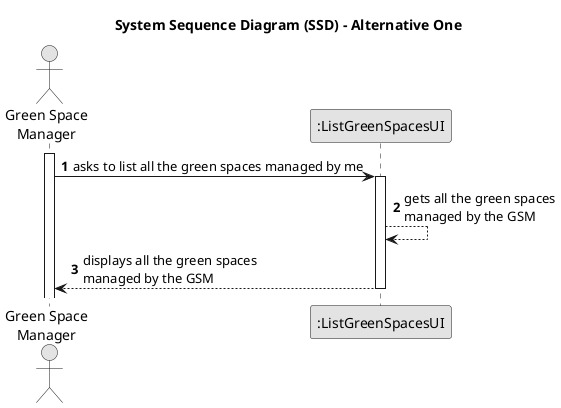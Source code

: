 @startuml
skinparam monochrome true
skinparam packageStyle rectangle
skinparam shadowing false

title System Sequence Diagram (SSD) - Alternative One

autonumber

actor "Green Space\nManager" as GSM
participant ":ListGreenSpacesUI" as UI

activate GSM

    GSM -> UI : asks to list all the green spaces managed by me
    activate UI

        UI --> UI : gets all the green spaces\nmanaged by the GSM
        UI --> GSM : displays all the green spaces\nmanaged by the GSM
    deactivate UI

@enduml